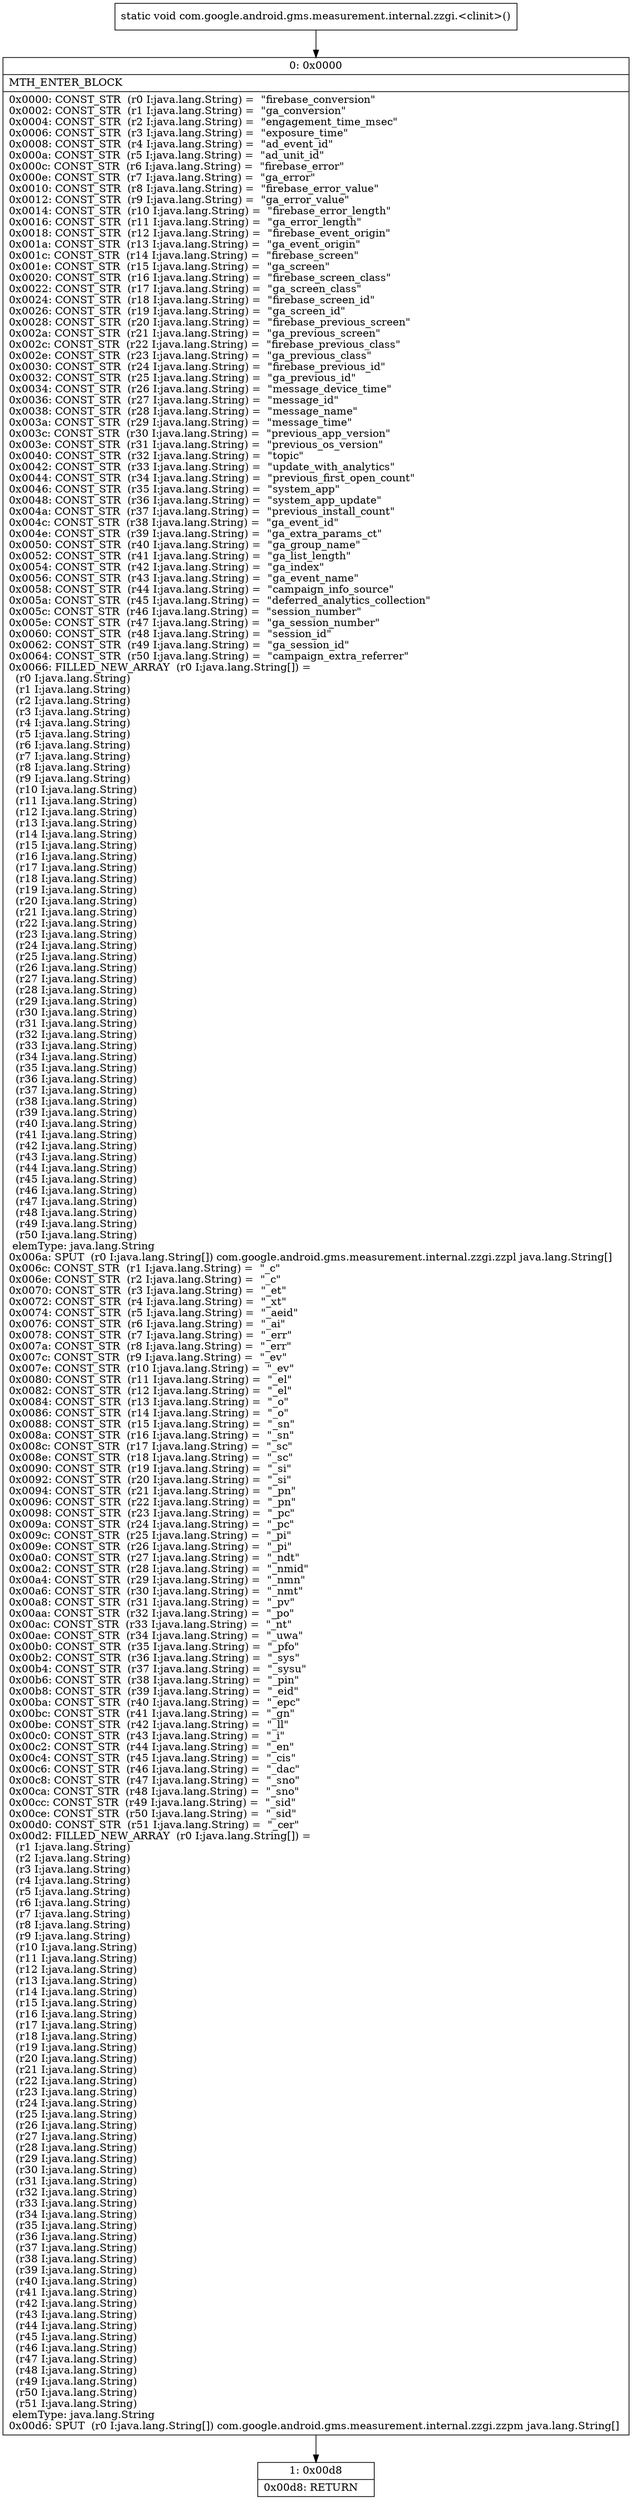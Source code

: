 digraph "CFG forcom.google.android.gms.measurement.internal.zzgi.\<clinit\>()V" {
Node_0 [shape=record,label="{0\:\ 0x0000|MTH_ENTER_BLOCK\l|0x0000: CONST_STR  (r0 I:java.lang.String) =  \"firebase_conversion\" \l0x0002: CONST_STR  (r1 I:java.lang.String) =  \"ga_conversion\" \l0x0004: CONST_STR  (r2 I:java.lang.String) =  \"engagement_time_msec\" \l0x0006: CONST_STR  (r3 I:java.lang.String) =  \"exposure_time\" \l0x0008: CONST_STR  (r4 I:java.lang.String) =  \"ad_event_id\" \l0x000a: CONST_STR  (r5 I:java.lang.String) =  \"ad_unit_id\" \l0x000c: CONST_STR  (r6 I:java.lang.String) =  \"firebase_error\" \l0x000e: CONST_STR  (r7 I:java.lang.String) =  \"ga_error\" \l0x0010: CONST_STR  (r8 I:java.lang.String) =  \"firebase_error_value\" \l0x0012: CONST_STR  (r9 I:java.lang.String) =  \"ga_error_value\" \l0x0014: CONST_STR  (r10 I:java.lang.String) =  \"firebase_error_length\" \l0x0016: CONST_STR  (r11 I:java.lang.String) =  \"ga_error_length\" \l0x0018: CONST_STR  (r12 I:java.lang.String) =  \"firebase_event_origin\" \l0x001a: CONST_STR  (r13 I:java.lang.String) =  \"ga_event_origin\" \l0x001c: CONST_STR  (r14 I:java.lang.String) =  \"firebase_screen\" \l0x001e: CONST_STR  (r15 I:java.lang.String) =  \"ga_screen\" \l0x0020: CONST_STR  (r16 I:java.lang.String) =  \"firebase_screen_class\" \l0x0022: CONST_STR  (r17 I:java.lang.String) =  \"ga_screen_class\" \l0x0024: CONST_STR  (r18 I:java.lang.String) =  \"firebase_screen_id\" \l0x0026: CONST_STR  (r19 I:java.lang.String) =  \"ga_screen_id\" \l0x0028: CONST_STR  (r20 I:java.lang.String) =  \"firebase_previous_screen\" \l0x002a: CONST_STR  (r21 I:java.lang.String) =  \"ga_previous_screen\" \l0x002c: CONST_STR  (r22 I:java.lang.String) =  \"firebase_previous_class\" \l0x002e: CONST_STR  (r23 I:java.lang.String) =  \"ga_previous_class\" \l0x0030: CONST_STR  (r24 I:java.lang.String) =  \"firebase_previous_id\" \l0x0032: CONST_STR  (r25 I:java.lang.String) =  \"ga_previous_id\" \l0x0034: CONST_STR  (r26 I:java.lang.String) =  \"message_device_time\" \l0x0036: CONST_STR  (r27 I:java.lang.String) =  \"message_id\" \l0x0038: CONST_STR  (r28 I:java.lang.String) =  \"message_name\" \l0x003a: CONST_STR  (r29 I:java.lang.String) =  \"message_time\" \l0x003c: CONST_STR  (r30 I:java.lang.String) =  \"previous_app_version\" \l0x003e: CONST_STR  (r31 I:java.lang.String) =  \"previous_os_version\" \l0x0040: CONST_STR  (r32 I:java.lang.String) =  \"topic\" \l0x0042: CONST_STR  (r33 I:java.lang.String) =  \"update_with_analytics\" \l0x0044: CONST_STR  (r34 I:java.lang.String) =  \"previous_first_open_count\" \l0x0046: CONST_STR  (r35 I:java.lang.String) =  \"system_app\" \l0x0048: CONST_STR  (r36 I:java.lang.String) =  \"system_app_update\" \l0x004a: CONST_STR  (r37 I:java.lang.String) =  \"previous_install_count\" \l0x004c: CONST_STR  (r38 I:java.lang.String) =  \"ga_event_id\" \l0x004e: CONST_STR  (r39 I:java.lang.String) =  \"ga_extra_params_ct\" \l0x0050: CONST_STR  (r40 I:java.lang.String) =  \"ga_group_name\" \l0x0052: CONST_STR  (r41 I:java.lang.String) =  \"ga_list_length\" \l0x0054: CONST_STR  (r42 I:java.lang.String) =  \"ga_index\" \l0x0056: CONST_STR  (r43 I:java.lang.String) =  \"ga_event_name\" \l0x0058: CONST_STR  (r44 I:java.lang.String) =  \"campaign_info_source\" \l0x005a: CONST_STR  (r45 I:java.lang.String) =  \"deferred_analytics_collection\" \l0x005c: CONST_STR  (r46 I:java.lang.String) =  \"session_number\" \l0x005e: CONST_STR  (r47 I:java.lang.String) =  \"ga_session_number\" \l0x0060: CONST_STR  (r48 I:java.lang.String) =  \"session_id\" \l0x0062: CONST_STR  (r49 I:java.lang.String) =  \"ga_session_id\" \l0x0064: CONST_STR  (r50 I:java.lang.String) =  \"campaign_extra_referrer\" \l0x0066: FILLED_NEW_ARRAY  (r0 I:java.lang.String[]) = \l  (r0 I:java.lang.String)\l  (r1 I:java.lang.String)\l  (r2 I:java.lang.String)\l  (r3 I:java.lang.String)\l  (r4 I:java.lang.String)\l  (r5 I:java.lang.String)\l  (r6 I:java.lang.String)\l  (r7 I:java.lang.String)\l  (r8 I:java.lang.String)\l  (r9 I:java.lang.String)\l  (r10 I:java.lang.String)\l  (r11 I:java.lang.String)\l  (r12 I:java.lang.String)\l  (r13 I:java.lang.String)\l  (r14 I:java.lang.String)\l  (r15 I:java.lang.String)\l  (r16 I:java.lang.String)\l  (r17 I:java.lang.String)\l  (r18 I:java.lang.String)\l  (r19 I:java.lang.String)\l  (r20 I:java.lang.String)\l  (r21 I:java.lang.String)\l  (r22 I:java.lang.String)\l  (r23 I:java.lang.String)\l  (r24 I:java.lang.String)\l  (r25 I:java.lang.String)\l  (r26 I:java.lang.String)\l  (r27 I:java.lang.String)\l  (r28 I:java.lang.String)\l  (r29 I:java.lang.String)\l  (r30 I:java.lang.String)\l  (r31 I:java.lang.String)\l  (r32 I:java.lang.String)\l  (r33 I:java.lang.String)\l  (r34 I:java.lang.String)\l  (r35 I:java.lang.String)\l  (r36 I:java.lang.String)\l  (r37 I:java.lang.String)\l  (r38 I:java.lang.String)\l  (r39 I:java.lang.String)\l  (r40 I:java.lang.String)\l  (r41 I:java.lang.String)\l  (r42 I:java.lang.String)\l  (r43 I:java.lang.String)\l  (r44 I:java.lang.String)\l  (r45 I:java.lang.String)\l  (r46 I:java.lang.String)\l  (r47 I:java.lang.String)\l  (r48 I:java.lang.String)\l  (r49 I:java.lang.String)\l  (r50 I:java.lang.String)\l elemType: java.lang.String \l0x006a: SPUT  (r0 I:java.lang.String[]) com.google.android.gms.measurement.internal.zzgi.zzpl java.lang.String[] \l0x006c: CONST_STR  (r1 I:java.lang.String) =  \"_c\" \l0x006e: CONST_STR  (r2 I:java.lang.String) =  \"_c\" \l0x0070: CONST_STR  (r3 I:java.lang.String) =  \"_et\" \l0x0072: CONST_STR  (r4 I:java.lang.String) =  \"_xt\" \l0x0074: CONST_STR  (r5 I:java.lang.String) =  \"_aeid\" \l0x0076: CONST_STR  (r6 I:java.lang.String) =  \"_ai\" \l0x0078: CONST_STR  (r7 I:java.lang.String) =  \"_err\" \l0x007a: CONST_STR  (r8 I:java.lang.String) =  \"_err\" \l0x007c: CONST_STR  (r9 I:java.lang.String) =  \"_ev\" \l0x007e: CONST_STR  (r10 I:java.lang.String) =  \"_ev\" \l0x0080: CONST_STR  (r11 I:java.lang.String) =  \"_el\" \l0x0082: CONST_STR  (r12 I:java.lang.String) =  \"_el\" \l0x0084: CONST_STR  (r13 I:java.lang.String) =  \"_o\" \l0x0086: CONST_STR  (r14 I:java.lang.String) =  \"_o\" \l0x0088: CONST_STR  (r15 I:java.lang.String) =  \"_sn\" \l0x008a: CONST_STR  (r16 I:java.lang.String) =  \"_sn\" \l0x008c: CONST_STR  (r17 I:java.lang.String) =  \"_sc\" \l0x008e: CONST_STR  (r18 I:java.lang.String) =  \"_sc\" \l0x0090: CONST_STR  (r19 I:java.lang.String) =  \"_si\" \l0x0092: CONST_STR  (r20 I:java.lang.String) =  \"_si\" \l0x0094: CONST_STR  (r21 I:java.lang.String) =  \"_pn\" \l0x0096: CONST_STR  (r22 I:java.lang.String) =  \"_pn\" \l0x0098: CONST_STR  (r23 I:java.lang.String) =  \"_pc\" \l0x009a: CONST_STR  (r24 I:java.lang.String) =  \"_pc\" \l0x009c: CONST_STR  (r25 I:java.lang.String) =  \"_pi\" \l0x009e: CONST_STR  (r26 I:java.lang.String) =  \"_pi\" \l0x00a0: CONST_STR  (r27 I:java.lang.String) =  \"_ndt\" \l0x00a2: CONST_STR  (r28 I:java.lang.String) =  \"_nmid\" \l0x00a4: CONST_STR  (r29 I:java.lang.String) =  \"_nmn\" \l0x00a6: CONST_STR  (r30 I:java.lang.String) =  \"_nmt\" \l0x00a8: CONST_STR  (r31 I:java.lang.String) =  \"_pv\" \l0x00aa: CONST_STR  (r32 I:java.lang.String) =  \"_po\" \l0x00ac: CONST_STR  (r33 I:java.lang.String) =  \"_nt\" \l0x00ae: CONST_STR  (r34 I:java.lang.String) =  \"_uwa\" \l0x00b0: CONST_STR  (r35 I:java.lang.String) =  \"_pfo\" \l0x00b2: CONST_STR  (r36 I:java.lang.String) =  \"_sys\" \l0x00b4: CONST_STR  (r37 I:java.lang.String) =  \"_sysu\" \l0x00b6: CONST_STR  (r38 I:java.lang.String) =  \"_pin\" \l0x00b8: CONST_STR  (r39 I:java.lang.String) =  \"_eid\" \l0x00ba: CONST_STR  (r40 I:java.lang.String) =  \"_epc\" \l0x00bc: CONST_STR  (r41 I:java.lang.String) =  \"_gn\" \l0x00be: CONST_STR  (r42 I:java.lang.String) =  \"_ll\" \l0x00c0: CONST_STR  (r43 I:java.lang.String) =  \"_i\" \l0x00c2: CONST_STR  (r44 I:java.lang.String) =  \"_en\" \l0x00c4: CONST_STR  (r45 I:java.lang.String) =  \"_cis\" \l0x00c6: CONST_STR  (r46 I:java.lang.String) =  \"_dac\" \l0x00c8: CONST_STR  (r47 I:java.lang.String) =  \"_sno\" \l0x00ca: CONST_STR  (r48 I:java.lang.String) =  \"_sno\" \l0x00cc: CONST_STR  (r49 I:java.lang.String) =  \"_sid\" \l0x00ce: CONST_STR  (r50 I:java.lang.String) =  \"_sid\" \l0x00d0: CONST_STR  (r51 I:java.lang.String) =  \"_cer\" \l0x00d2: FILLED_NEW_ARRAY  (r0 I:java.lang.String[]) = \l  (r1 I:java.lang.String)\l  (r2 I:java.lang.String)\l  (r3 I:java.lang.String)\l  (r4 I:java.lang.String)\l  (r5 I:java.lang.String)\l  (r6 I:java.lang.String)\l  (r7 I:java.lang.String)\l  (r8 I:java.lang.String)\l  (r9 I:java.lang.String)\l  (r10 I:java.lang.String)\l  (r11 I:java.lang.String)\l  (r12 I:java.lang.String)\l  (r13 I:java.lang.String)\l  (r14 I:java.lang.String)\l  (r15 I:java.lang.String)\l  (r16 I:java.lang.String)\l  (r17 I:java.lang.String)\l  (r18 I:java.lang.String)\l  (r19 I:java.lang.String)\l  (r20 I:java.lang.String)\l  (r21 I:java.lang.String)\l  (r22 I:java.lang.String)\l  (r23 I:java.lang.String)\l  (r24 I:java.lang.String)\l  (r25 I:java.lang.String)\l  (r26 I:java.lang.String)\l  (r27 I:java.lang.String)\l  (r28 I:java.lang.String)\l  (r29 I:java.lang.String)\l  (r30 I:java.lang.String)\l  (r31 I:java.lang.String)\l  (r32 I:java.lang.String)\l  (r33 I:java.lang.String)\l  (r34 I:java.lang.String)\l  (r35 I:java.lang.String)\l  (r36 I:java.lang.String)\l  (r37 I:java.lang.String)\l  (r38 I:java.lang.String)\l  (r39 I:java.lang.String)\l  (r40 I:java.lang.String)\l  (r41 I:java.lang.String)\l  (r42 I:java.lang.String)\l  (r43 I:java.lang.String)\l  (r44 I:java.lang.String)\l  (r45 I:java.lang.String)\l  (r46 I:java.lang.String)\l  (r47 I:java.lang.String)\l  (r48 I:java.lang.String)\l  (r49 I:java.lang.String)\l  (r50 I:java.lang.String)\l  (r51 I:java.lang.String)\l elemType: java.lang.String \l0x00d6: SPUT  (r0 I:java.lang.String[]) com.google.android.gms.measurement.internal.zzgi.zzpm java.lang.String[] \l}"];
Node_1 [shape=record,label="{1\:\ 0x00d8|0x00d8: RETURN   \l}"];
MethodNode[shape=record,label="{static void com.google.android.gms.measurement.internal.zzgi.\<clinit\>() }"];
MethodNode -> Node_0;
Node_0 -> Node_1;
}

